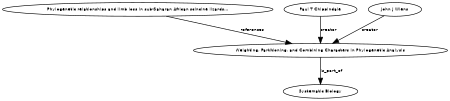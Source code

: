 digraph G {
size="3,3";
node [fontsize=7, fontname="Helvetica"];
edge [fontsize=7, fontname="Helvetica"];
node0 [label="Weighting, Partitioning, and Combining Characters in Phylogenetic Analysis", width=0.27433100247,height=0.27433100247];
node1 [label="Phylogenetic relationships and limb loss in sub-Saharan African scincine lizards...", width=0.27433100247,height=0.27433100247];
node2 [label="Paul T Chippindale", width=0.27433100247,height=0.27433100247];
node3 [label="John J Wiens", width=0.27433100247,height=0.27433100247];
node4 [label="Systematic Biology", width=0.27433100247,height=0.27433100247];
node1 -> node0 [label="references"];
node2 -> node0 [label="creator"];
node3 -> node0 [label="creator"];
node0 -> node4 [label="is_part_of"];
}

